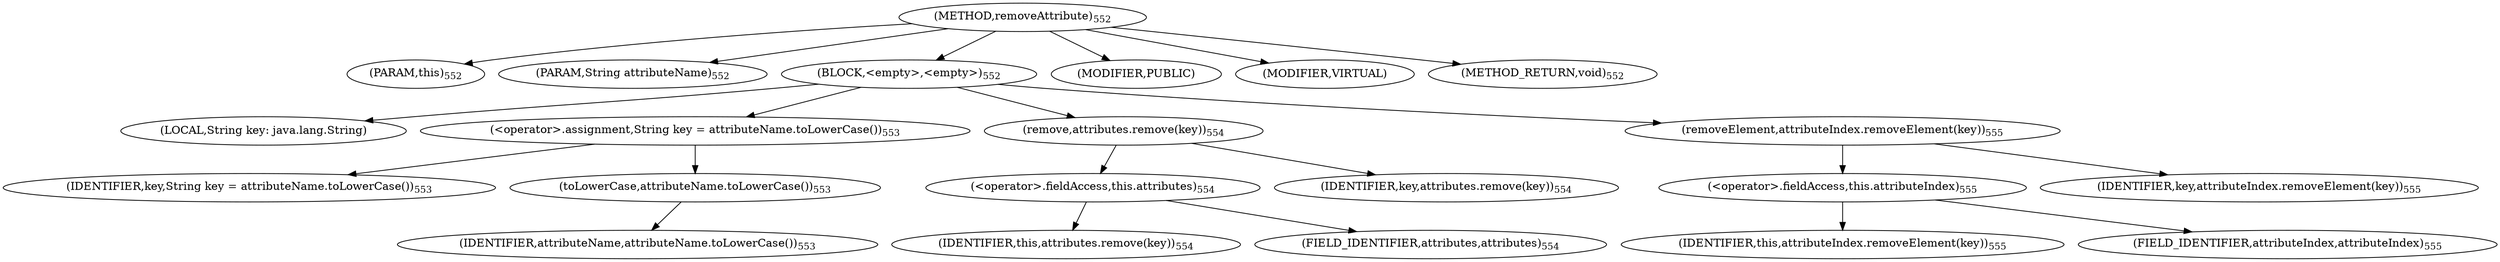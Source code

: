 digraph "removeAttribute" {  
"1061" [label = <(METHOD,removeAttribute)<SUB>552</SUB>> ]
"1062" [label = <(PARAM,this)<SUB>552</SUB>> ]
"1063" [label = <(PARAM,String attributeName)<SUB>552</SUB>> ]
"1064" [label = <(BLOCK,&lt;empty&gt;,&lt;empty&gt;)<SUB>552</SUB>> ]
"1065" [label = <(LOCAL,String key: java.lang.String)> ]
"1066" [label = <(&lt;operator&gt;.assignment,String key = attributeName.toLowerCase())<SUB>553</SUB>> ]
"1067" [label = <(IDENTIFIER,key,String key = attributeName.toLowerCase())<SUB>553</SUB>> ]
"1068" [label = <(toLowerCase,attributeName.toLowerCase())<SUB>553</SUB>> ]
"1069" [label = <(IDENTIFIER,attributeName,attributeName.toLowerCase())<SUB>553</SUB>> ]
"1070" [label = <(remove,attributes.remove(key))<SUB>554</SUB>> ]
"1071" [label = <(&lt;operator&gt;.fieldAccess,this.attributes)<SUB>554</SUB>> ]
"1072" [label = <(IDENTIFIER,this,attributes.remove(key))<SUB>554</SUB>> ]
"1073" [label = <(FIELD_IDENTIFIER,attributes,attributes)<SUB>554</SUB>> ]
"1074" [label = <(IDENTIFIER,key,attributes.remove(key))<SUB>554</SUB>> ]
"1075" [label = <(removeElement,attributeIndex.removeElement(key))<SUB>555</SUB>> ]
"1076" [label = <(&lt;operator&gt;.fieldAccess,this.attributeIndex)<SUB>555</SUB>> ]
"1077" [label = <(IDENTIFIER,this,attributeIndex.removeElement(key))<SUB>555</SUB>> ]
"1078" [label = <(FIELD_IDENTIFIER,attributeIndex,attributeIndex)<SUB>555</SUB>> ]
"1079" [label = <(IDENTIFIER,key,attributeIndex.removeElement(key))<SUB>555</SUB>> ]
"1080" [label = <(MODIFIER,PUBLIC)> ]
"1081" [label = <(MODIFIER,VIRTUAL)> ]
"1082" [label = <(METHOD_RETURN,void)<SUB>552</SUB>> ]
  "1061" -> "1062" 
  "1061" -> "1063" 
  "1061" -> "1064" 
  "1061" -> "1080" 
  "1061" -> "1081" 
  "1061" -> "1082" 
  "1064" -> "1065" 
  "1064" -> "1066" 
  "1064" -> "1070" 
  "1064" -> "1075" 
  "1066" -> "1067" 
  "1066" -> "1068" 
  "1068" -> "1069" 
  "1070" -> "1071" 
  "1070" -> "1074" 
  "1071" -> "1072" 
  "1071" -> "1073" 
  "1075" -> "1076" 
  "1075" -> "1079" 
  "1076" -> "1077" 
  "1076" -> "1078" 
}
